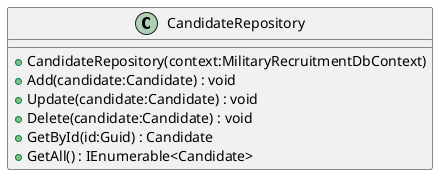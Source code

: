 @startuml
class CandidateRepository {
    + CandidateRepository(context:MilitaryRecruitmentDbContext)
    + Add(candidate:Candidate) : void
    + Update(candidate:Candidate) : void
    + Delete(candidate:Candidate) : void
    + GetById(id:Guid) : Candidate
    + GetAll() : IEnumerable<Candidate>
}
@enduml
